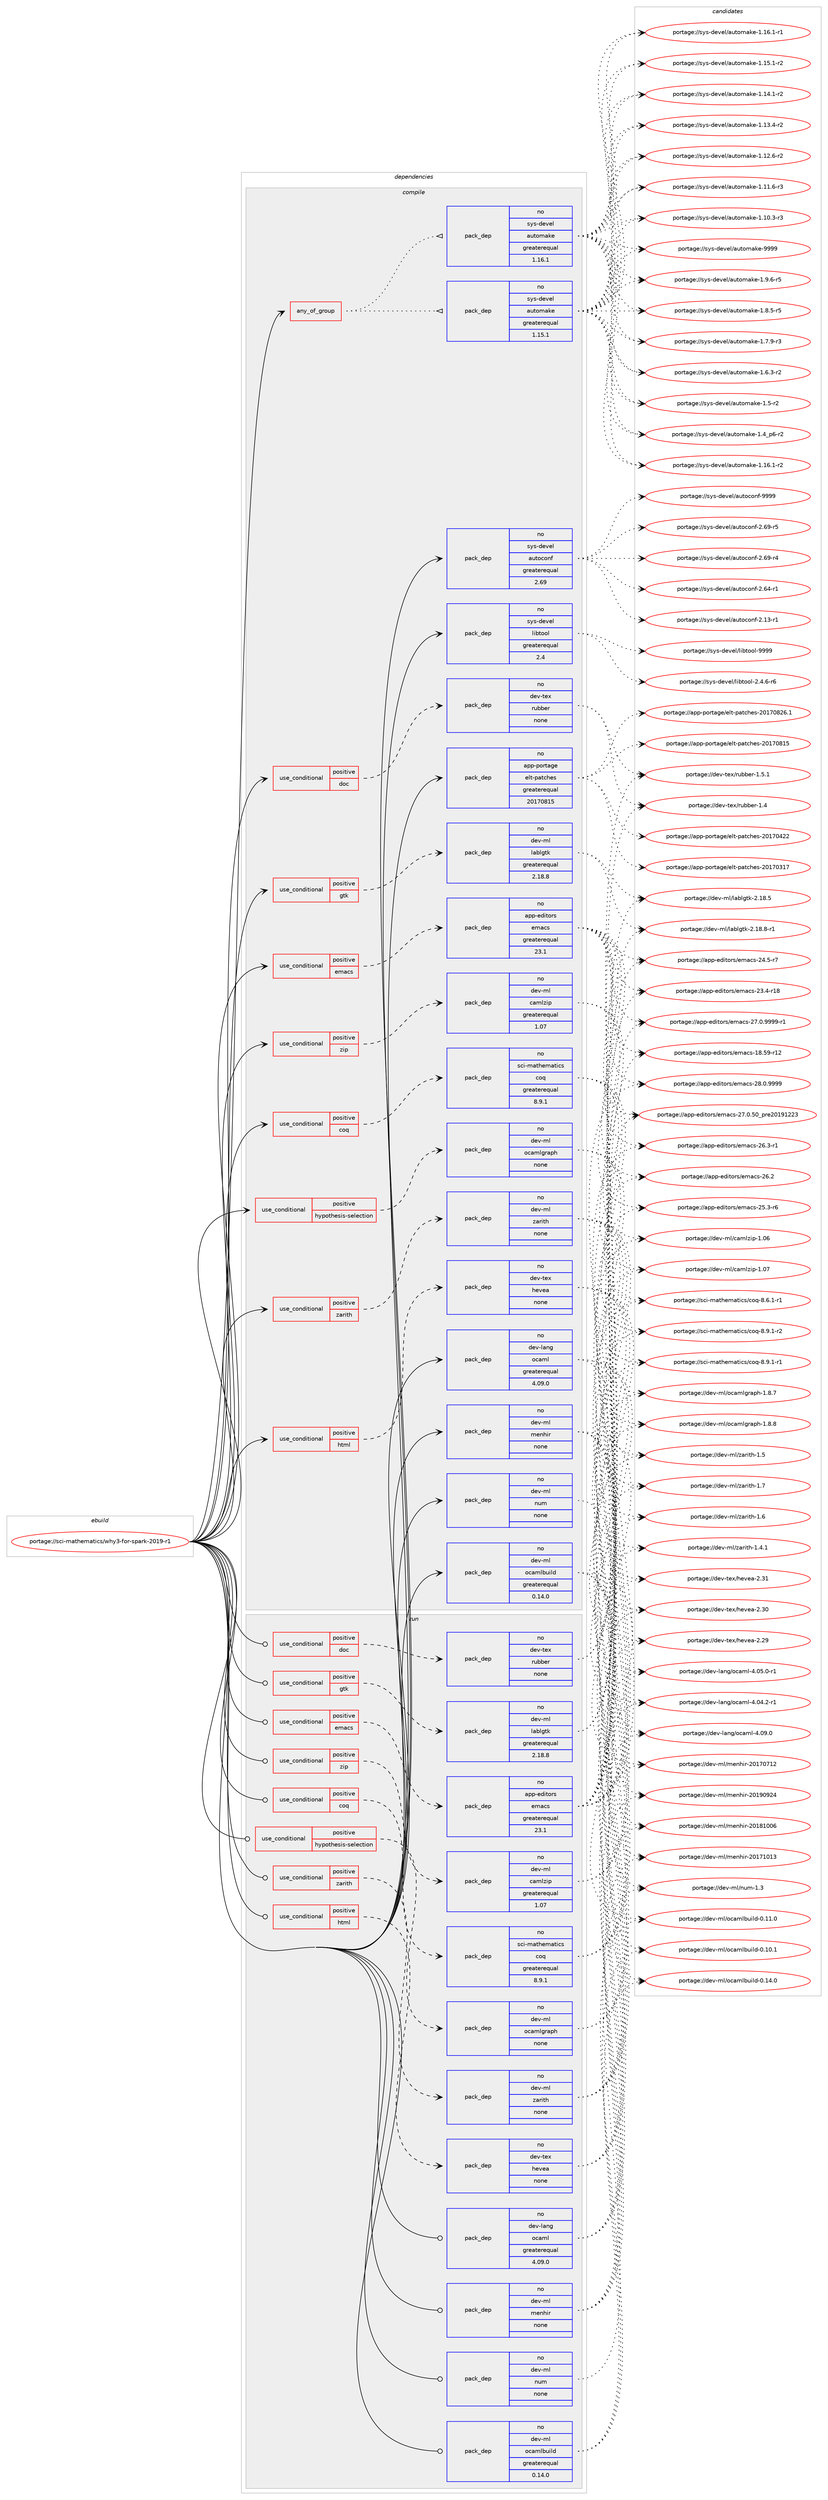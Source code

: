digraph prolog {

# *************
# Graph options
# *************

newrank=true;
concentrate=true;
compound=true;
graph [rankdir=LR,fontname=Helvetica,fontsize=10,ranksep=1.5];#, ranksep=2.5, nodesep=0.2];
edge  [arrowhead=vee];
node  [fontname=Helvetica,fontsize=10];

# **********
# The ebuild
# **********

subgraph cluster_leftcol {
color=gray;
rank=same;
label=<<i>ebuild</i>>;
id [label="portage://sci-mathematics/why3-for-spark-2019-r1", color=red, width=4, href="../sci-mathematics/why3-for-spark-2019-r1.svg"];
}

# ****************
# The dependencies
# ****************

subgraph cluster_midcol {
color=gray;
label=<<i>dependencies</i>>;
subgraph cluster_compile {
fillcolor="#eeeeee";
style=filled;
label=<<i>compile</i>>;
subgraph any1366 {
dependency86411 [label=<<TABLE BORDER="0" CELLBORDER="1" CELLSPACING="0" CELLPADDING="4"><TR><TD CELLPADDING="10">any_of_group</TD></TR></TABLE>>, shape=none, color=red];subgraph pack67990 {
dependency86412 [label=<<TABLE BORDER="0" CELLBORDER="1" CELLSPACING="0" CELLPADDING="4" WIDTH="220"><TR><TD ROWSPAN="6" CELLPADDING="30">pack_dep</TD></TR><TR><TD WIDTH="110">no</TD></TR><TR><TD>sys-devel</TD></TR><TR><TD>automake</TD></TR><TR><TD>greaterequal</TD></TR><TR><TD>1.16.1</TD></TR></TABLE>>, shape=none, color=blue];
}
dependency86411:e -> dependency86412:w [weight=20,style="dotted",arrowhead="oinv"];
subgraph pack67991 {
dependency86413 [label=<<TABLE BORDER="0" CELLBORDER="1" CELLSPACING="0" CELLPADDING="4" WIDTH="220"><TR><TD ROWSPAN="6" CELLPADDING="30">pack_dep</TD></TR><TR><TD WIDTH="110">no</TD></TR><TR><TD>sys-devel</TD></TR><TR><TD>automake</TD></TR><TR><TD>greaterequal</TD></TR><TR><TD>1.15.1</TD></TR></TABLE>>, shape=none, color=blue];
}
dependency86411:e -> dependency86413:w [weight=20,style="dotted",arrowhead="oinv"];
}
id:e -> dependency86411:w [weight=20,style="solid",arrowhead="vee"];
subgraph cond16968 {
dependency86414 [label=<<TABLE BORDER="0" CELLBORDER="1" CELLSPACING="0" CELLPADDING="4"><TR><TD ROWSPAN="3" CELLPADDING="10">use_conditional</TD></TR><TR><TD>positive</TD></TR><TR><TD>coq</TD></TR></TABLE>>, shape=none, color=red];
subgraph pack67992 {
dependency86415 [label=<<TABLE BORDER="0" CELLBORDER="1" CELLSPACING="0" CELLPADDING="4" WIDTH="220"><TR><TD ROWSPAN="6" CELLPADDING="30">pack_dep</TD></TR><TR><TD WIDTH="110">no</TD></TR><TR><TD>sci-mathematics</TD></TR><TR><TD>coq</TD></TR><TR><TD>greaterequal</TD></TR><TR><TD>8.9.1</TD></TR></TABLE>>, shape=none, color=blue];
}
dependency86414:e -> dependency86415:w [weight=20,style="dashed",arrowhead="vee"];
}
id:e -> dependency86414:w [weight=20,style="solid",arrowhead="vee"];
subgraph cond16969 {
dependency86416 [label=<<TABLE BORDER="0" CELLBORDER="1" CELLSPACING="0" CELLPADDING="4"><TR><TD ROWSPAN="3" CELLPADDING="10">use_conditional</TD></TR><TR><TD>positive</TD></TR><TR><TD>doc</TD></TR></TABLE>>, shape=none, color=red];
subgraph pack67993 {
dependency86417 [label=<<TABLE BORDER="0" CELLBORDER="1" CELLSPACING="0" CELLPADDING="4" WIDTH="220"><TR><TD ROWSPAN="6" CELLPADDING="30">pack_dep</TD></TR><TR><TD WIDTH="110">no</TD></TR><TR><TD>dev-tex</TD></TR><TR><TD>rubber</TD></TR><TR><TD>none</TD></TR><TR><TD></TD></TR></TABLE>>, shape=none, color=blue];
}
dependency86416:e -> dependency86417:w [weight=20,style="dashed",arrowhead="vee"];
}
id:e -> dependency86416:w [weight=20,style="solid",arrowhead="vee"];
subgraph cond16970 {
dependency86418 [label=<<TABLE BORDER="0" CELLBORDER="1" CELLSPACING="0" CELLPADDING="4"><TR><TD ROWSPAN="3" CELLPADDING="10">use_conditional</TD></TR><TR><TD>positive</TD></TR><TR><TD>emacs</TD></TR></TABLE>>, shape=none, color=red];
subgraph pack67994 {
dependency86419 [label=<<TABLE BORDER="0" CELLBORDER="1" CELLSPACING="0" CELLPADDING="4" WIDTH="220"><TR><TD ROWSPAN="6" CELLPADDING="30">pack_dep</TD></TR><TR><TD WIDTH="110">no</TD></TR><TR><TD>app-editors</TD></TR><TR><TD>emacs</TD></TR><TR><TD>greaterequal</TD></TR><TR><TD>23.1</TD></TR></TABLE>>, shape=none, color=blue];
}
dependency86418:e -> dependency86419:w [weight=20,style="dashed",arrowhead="vee"];
}
id:e -> dependency86418:w [weight=20,style="solid",arrowhead="vee"];
subgraph cond16971 {
dependency86420 [label=<<TABLE BORDER="0" CELLBORDER="1" CELLSPACING="0" CELLPADDING="4"><TR><TD ROWSPAN="3" CELLPADDING="10">use_conditional</TD></TR><TR><TD>positive</TD></TR><TR><TD>gtk</TD></TR></TABLE>>, shape=none, color=red];
subgraph pack67995 {
dependency86421 [label=<<TABLE BORDER="0" CELLBORDER="1" CELLSPACING="0" CELLPADDING="4" WIDTH="220"><TR><TD ROWSPAN="6" CELLPADDING="30">pack_dep</TD></TR><TR><TD WIDTH="110">no</TD></TR><TR><TD>dev-ml</TD></TR><TR><TD>lablgtk</TD></TR><TR><TD>greaterequal</TD></TR><TR><TD>2.18.8</TD></TR></TABLE>>, shape=none, color=blue];
}
dependency86420:e -> dependency86421:w [weight=20,style="dashed",arrowhead="vee"];
}
id:e -> dependency86420:w [weight=20,style="solid",arrowhead="vee"];
subgraph cond16972 {
dependency86422 [label=<<TABLE BORDER="0" CELLBORDER="1" CELLSPACING="0" CELLPADDING="4"><TR><TD ROWSPAN="3" CELLPADDING="10">use_conditional</TD></TR><TR><TD>positive</TD></TR><TR><TD>html</TD></TR></TABLE>>, shape=none, color=red];
subgraph pack67996 {
dependency86423 [label=<<TABLE BORDER="0" CELLBORDER="1" CELLSPACING="0" CELLPADDING="4" WIDTH="220"><TR><TD ROWSPAN="6" CELLPADDING="30">pack_dep</TD></TR><TR><TD WIDTH="110">no</TD></TR><TR><TD>dev-tex</TD></TR><TR><TD>hevea</TD></TR><TR><TD>none</TD></TR><TR><TD></TD></TR></TABLE>>, shape=none, color=blue];
}
dependency86422:e -> dependency86423:w [weight=20,style="dashed",arrowhead="vee"];
}
id:e -> dependency86422:w [weight=20,style="solid",arrowhead="vee"];
subgraph cond16973 {
dependency86424 [label=<<TABLE BORDER="0" CELLBORDER="1" CELLSPACING="0" CELLPADDING="4"><TR><TD ROWSPAN="3" CELLPADDING="10">use_conditional</TD></TR><TR><TD>positive</TD></TR><TR><TD>hypothesis-selection</TD></TR></TABLE>>, shape=none, color=red];
subgraph pack67997 {
dependency86425 [label=<<TABLE BORDER="0" CELLBORDER="1" CELLSPACING="0" CELLPADDING="4" WIDTH="220"><TR><TD ROWSPAN="6" CELLPADDING="30">pack_dep</TD></TR><TR><TD WIDTH="110">no</TD></TR><TR><TD>dev-ml</TD></TR><TR><TD>ocamlgraph</TD></TR><TR><TD>none</TD></TR><TR><TD></TD></TR></TABLE>>, shape=none, color=blue];
}
dependency86424:e -> dependency86425:w [weight=20,style="dashed",arrowhead="vee"];
}
id:e -> dependency86424:w [weight=20,style="solid",arrowhead="vee"];
subgraph cond16974 {
dependency86426 [label=<<TABLE BORDER="0" CELLBORDER="1" CELLSPACING="0" CELLPADDING="4"><TR><TD ROWSPAN="3" CELLPADDING="10">use_conditional</TD></TR><TR><TD>positive</TD></TR><TR><TD>zarith</TD></TR></TABLE>>, shape=none, color=red];
subgraph pack67998 {
dependency86427 [label=<<TABLE BORDER="0" CELLBORDER="1" CELLSPACING="0" CELLPADDING="4" WIDTH="220"><TR><TD ROWSPAN="6" CELLPADDING="30">pack_dep</TD></TR><TR><TD WIDTH="110">no</TD></TR><TR><TD>dev-ml</TD></TR><TR><TD>zarith</TD></TR><TR><TD>none</TD></TR><TR><TD></TD></TR></TABLE>>, shape=none, color=blue];
}
dependency86426:e -> dependency86427:w [weight=20,style="dashed",arrowhead="vee"];
}
id:e -> dependency86426:w [weight=20,style="solid",arrowhead="vee"];
subgraph cond16975 {
dependency86428 [label=<<TABLE BORDER="0" CELLBORDER="1" CELLSPACING="0" CELLPADDING="4"><TR><TD ROWSPAN="3" CELLPADDING="10">use_conditional</TD></TR><TR><TD>positive</TD></TR><TR><TD>zip</TD></TR></TABLE>>, shape=none, color=red];
subgraph pack67999 {
dependency86429 [label=<<TABLE BORDER="0" CELLBORDER="1" CELLSPACING="0" CELLPADDING="4" WIDTH="220"><TR><TD ROWSPAN="6" CELLPADDING="30">pack_dep</TD></TR><TR><TD WIDTH="110">no</TD></TR><TR><TD>dev-ml</TD></TR><TR><TD>camlzip</TD></TR><TR><TD>greaterequal</TD></TR><TR><TD>1.07</TD></TR></TABLE>>, shape=none, color=blue];
}
dependency86428:e -> dependency86429:w [weight=20,style="dashed",arrowhead="vee"];
}
id:e -> dependency86428:w [weight=20,style="solid",arrowhead="vee"];
subgraph pack68000 {
dependency86430 [label=<<TABLE BORDER="0" CELLBORDER="1" CELLSPACING="0" CELLPADDING="4" WIDTH="220"><TR><TD ROWSPAN="6" CELLPADDING="30">pack_dep</TD></TR><TR><TD WIDTH="110">no</TD></TR><TR><TD>app-portage</TD></TR><TR><TD>elt-patches</TD></TR><TR><TD>greaterequal</TD></TR><TR><TD>20170815</TD></TR></TABLE>>, shape=none, color=blue];
}
id:e -> dependency86430:w [weight=20,style="solid",arrowhead="vee"];
subgraph pack68001 {
dependency86431 [label=<<TABLE BORDER="0" CELLBORDER="1" CELLSPACING="0" CELLPADDING="4" WIDTH="220"><TR><TD ROWSPAN="6" CELLPADDING="30">pack_dep</TD></TR><TR><TD WIDTH="110">no</TD></TR><TR><TD>dev-lang</TD></TR><TR><TD>ocaml</TD></TR><TR><TD>greaterequal</TD></TR><TR><TD>4.09.0</TD></TR></TABLE>>, shape=none, color=blue];
}
id:e -> dependency86431:w [weight=20,style="solid",arrowhead="vee"];
subgraph pack68002 {
dependency86432 [label=<<TABLE BORDER="0" CELLBORDER="1" CELLSPACING="0" CELLPADDING="4" WIDTH="220"><TR><TD ROWSPAN="6" CELLPADDING="30">pack_dep</TD></TR><TR><TD WIDTH="110">no</TD></TR><TR><TD>dev-ml</TD></TR><TR><TD>menhir</TD></TR><TR><TD>none</TD></TR><TR><TD></TD></TR></TABLE>>, shape=none, color=blue];
}
id:e -> dependency86432:w [weight=20,style="solid",arrowhead="vee"];
subgraph pack68003 {
dependency86433 [label=<<TABLE BORDER="0" CELLBORDER="1" CELLSPACING="0" CELLPADDING="4" WIDTH="220"><TR><TD ROWSPAN="6" CELLPADDING="30">pack_dep</TD></TR><TR><TD WIDTH="110">no</TD></TR><TR><TD>dev-ml</TD></TR><TR><TD>num</TD></TR><TR><TD>none</TD></TR><TR><TD></TD></TR></TABLE>>, shape=none, color=blue];
}
id:e -> dependency86433:w [weight=20,style="solid",arrowhead="vee"];
subgraph pack68004 {
dependency86434 [label=<<TABLE BORDER="0" CELLBORDER="1" CELLSPACING="0" CELLPADDING="4" WIDTH="220"><TR><TD ROWSPAN="6" CELLPADDING="30">pack_dep</TD></TR><TR><TD WIDTH="110">no</TD></TR><TR><TD>dev-ml</TD></TR><TR><TD>ocamlbuild</TD></TR><TR><TD>greaterequal</TD></TR><TR><TD>0.14.0</TD></TR></TABLE>>, shape=none, color=blue];
}
id:e -> dependency86434:w [weight=20,style="solid",arrowhead="vee"];
subgraph pack68005 {
dependency86435 [label=<<TABLE BORDER="0" CELLBORDER="1" CELLSPACING="0" CELLPADDING="4" WIDTH="220"><TR><TD ROWSPAN="6" CELLPADDING="30">pack_dep</TD></TR><TR><TD WIDTH="110">no</TD></TR><TR><TD>sys-devel</TD></TR><TR><TD>autoconf</TD></TR><TR><TD>greaterequal</TD></TR><TR><TD>2.69</TD></TR></TABLE>>, shape=none, color=blue];
}
id:e -> dependency86435:w [weight=20,style="solid",arrowhead="vee"];
subgraph pack68006 {
dependency86436 [label=<<TABLE BORDER="0" CELLBORDER="1" CELLSPACING="0" CELLPADDING="4" WIDTH="220"><TR><TD ROWSPAN="6" CELLPADDING="30">pack_dep</TD></TR><TR><TD WIDTH="110">no</TD></TR><TR><TD>sys-devel</TD></TR><TR><TD>libtool</TD></TR><TR><TD>greaterequal</TD></TR><TR><TD>2.4</TD></TR></TABLE>>, shape=none, color=blue];
}
id:e -> dependency86436:w [weight=20,style="solid",arrowhead="vee"];
}
subgraph cluster_compileandrun {
fillcolor="#eeeeee";
style=filled;
label=<<i>compile and run</i>>;
}
subgraph cluster_run {
fillcolor="#eeeeee";
style=filled;
label=<<i>run</i>>;
subgraph cond16976 {
dependency86437 [label=<<TABLE BORDER="0" CELLBORDER="1" CELLSPACING="0" CELLPADDING="4"><TR><TD ROWSPAN="3" CELLPADDING="10">use_conditional</TD></TR><TR><TD>positive</TD></TR><TR><TD>coq</TD></TR></TABLE>>, shape=none, color=red];
subgraph pack68007 {
dependency86438 [label=<<TABLE BORDER="0" CELLBORDER="1" CELLSPACING="0" CELLPADDING="4" WIDTH="220"><TR><TD ROWSPAN="6" CELLPADDING="30">pack_dep</TD></TR><TR><TD WIDTH="110">no</TD></TR><TR><TD>sci-mathematics</TD></TR><TR><TD>coq</TD></TR><TR><TD>greaterequal</TD></TR><TR><TD>8.9.1</TD></TR></TABLE>>, shape=none, color=blue];
}
dependency86437:e -> dependency86438:w [weight=20,style="dashed",arrowhead="vee"];
}
id:e -> dependency86437:w [weight=20,style="solid",arrowhead="odot"];
subgraph cond16977 {
dependency86439 [label=<<TABLE BORDER="0" CELLBORDER="1" CELLSPACING="0" CELLPADDING="4"><TR><TD ROWSPAN="3" CELLPADDING="10">use_conditional</TD></TR><TR><TD>positive</TD></TR><TR><TD>doc</TD></TR></TABLE>>, shape=none, color=red];
subgraph pack68008 {
dependency86440 [label=<<TABLE BORDER="0" CELLBORDER="1" CELLSPACING="0" CELLPADDING="4" WIDTH="220"><TR><TD ROWSPAN="6" CELLPADDING="30">pack_dep</TD></TR><TR><TD WIDTH="110">no</TD></TR><TR><TD>dev-tex</TD></TR><TR><TD>rubber</TD></TR><TR><TD>none</TD></TR><TR><TD></TD></TR></TABLE>>, shape=none, color=blue];
}
dependency86439:e -> dependency86440:w [weight=20,style="dashed",arrowhead="vee"];
}
id:e -> dependency86439:w [weight=20,style="solid",arrowhead="odot"];
subgraph cond16978 {
dependency86441 [label=<<TABLE BORDER="0" CELLBORDER="1" CELLSPACING="0" CELLPADDING="4"><TR><TD ROWSPAN="3" CELLPADDING="10">use_conditional</TD></TR><TR><TD>positive</TD></TR><TR><TD>emacs</TD></TR></TABLE>>, shape=none, color=red];
subgraph pack68009 {
dependency86442 [label=<<TABLE BORDER="0" CELLBORDER="1" CELLSPACING="0" CELLPADDING="4" WIDTH="220"><TR><TD ROWSPAN="6" CELLPADDING="30">pack_dep</TD></TR><TR><TD WIDTH="110">no</TD></TR><TR><TD>app-editors</TD></TR><TR><TD>emacs</TD></TR><TR><TD>greaterequal</TD></TR><TR><TD>23.1</TD></TR></TABLE>>, shape=none, color=blue];
}
dependency86441:e -> dependency86442:w [weight=20,style="dashed",arrowhead="vee"];
}
id:e -> dependency86441:w [weight=20,style="solid",arrowhead="odot"];
subgraph cond16979 {
dependency86443 [label=<<TABLE BORDER="0" CELLBORDER="1" CELLSPACING="0" CELLPADDING="4"><TR><TD ROWSPAN="3" CELLPADDING="10">use_conditional</TD></TR><TR><TD>positive</TD></TR><TR><TD>gtk</TD></TR></TABLE>>, shape=none, color=red];
subgraph pack68010 {
dependency86444 [label=<<TABLE BORDER="0" CELLBORDER="1" CELLSPACING="0" CELLPADDING="4" WIDTH="220"><TR><TD ROWSPAN="6" CELLPADDING="30">pack_dep</TD></TR><TR><TD WIDTH="110">no</TD></TR><TR><TD>dev-ml</TD></TR><TR><TD>lablgtk</TD></TR><TR><TD>greaterequal</TD></TR><TR><TD>2.18.8</TD></TR></TABLE>>, shape=none, color=blue];
}
dependency86443:e -> dependency86444:w [weight=20,style="dashed",arrowhead="vee"];
}
id:e -> dependency86443:w [weight=20,style="solid",arrowhead="odot"];
subgraph cond16980 {
dependency86445 [label=<<TABLE BORDER="0" CELLBORDER="1" CELLSPACING="0" CELLPADDING="4"><TR><TD ROWSPAN="3" CELLPADDING="10">use_conditional</TD></TR><TR><TD>positive</TD></TR><TR><TD>html</TD></TR></TABLE>>, shape=none, color=red];
subgraph pack68011 {
dependency86446 [label=<<TABLE BORDER="0" CELLBORDER="1" CELLSPACING="0" CELLPADDING="4" WIDTH="220"><TR><TD ROWSPAN="6" CELLPADDING="30">pack_dep</TD></TR><TR><TD WIDTH="110">no</TD></TR><TR><TD>dev-tex</TD></TR><TR><TD>hevea</TD></TR><TR><TD>none</TD></TR><TR><TD></TD></TR></TABLE>>, shape=none, color=blue];
}
dependency86445:e -> dependency86446:w [weight=20,style="dashed",arrowhead="vee"];
}
id:e -> dependency86445:w [weight=20,style="solid",arrowhead="odot"];
subgraph cond16981 {
dependency86447 [label=<<TABLE BORDER="0" CELLBORDER="1" CELLSPACING="0" CELLPADDING="4"><TR><TD ROWSPAN="3" CELLPADDING="10">use_conditional</TD></TR><TR><TD>positive</TD></TR><TR><TD>hypothesis-selection</TD></TR></TABLE>>, shape=none, color=red];
subgraph pack68012 {
dependency86448 [label=<<TABLE BORDER="0" CELLBORDER="1" CELLSPACING="0" CELLPADDING="4" WIDTH="220"><TR><TD ROWSPAN="6" CELLPADDING="30">pack_dep</TD></TR><TR><TD WIDTH="110">no</TD></TR><TR><TD>dev-ml</TD></TR><TR><TD>ocamlgraph</TD></TR><TR><TD>none</TD></TR><TR><TD></TD></TR></TABLE>>, shape=none, color=blue];
}
dependency86447:e -> dependency86448:w [weight=20,style="dashed",arrowhead="vee"];
}
id:e -> dependency86447:w [weight=20,style="solid",arrowhead="odot"];
subgraph cond16982 {
dependency86449 [label=<<TABLE BORDER="0" CELLBORDER="1" CELLSPACING="0" CELLPADDING="4"><TR><TD ROWSPAN="3" CELLPADDING="10">use_conditional</TD></TR><TR><TD>positive</TD></TR><TR><TD>zarith</TD></TR></TABLE>>, shape=none, color=red];
subgraph pack68013 {
dependency86450 [label=<<TABLE BORDER="0" CELLBORDER="1" CELLSPACING="0" CELLPADDING="4" WIDTH="220"><TR><TD ROWSPAN="6" CELLPADDING="30">pack_dep</TD></TR><TR><TD WIDTH="110">no</TD></TR><TR><TD>dev-ml</TD></TR><TR><TD>zarith</TD></TR><TR><TD>none</TD></TR><TR><TD></TD></TR></TABLE>>, shape=none, color=blue];
}
dependency86449:e -> dependency86450:w [weight=20,style="dashed",arrowhead="vee"];
}
id:e -> dependency86449:w [weight=20,style="solid",arrowhead="odot"];
subgraph cond16983 {
dependency86451 [label=<<TABLE BORDER="0" CELLBORDER="1" CELLSPACING="0" CELLPADDING="4"><TR><TD ROWSPAN="3" CELLPADDING="10">use_conditional</TD></TR><TR><TD>positive</TD></TR><TR><TD>zip</TD></TR></TABLE>>, shape=none, color=red];
subgraph pack68014 {
dependency86452 [label=<<TABLE BORDER="0" CELLBORDER="1" CELLSPACING="0" CELLPADDING="4" WIDTH="220"><TR><TD ROWSPAN="6" CELLPADDING="30">pack_dep</TD></TR><TR><TD WIDTH="110">no</TD></TR><TR><TD>dev-ml</TD></TR><TR><TD>camlzip</TD></TR><TR><TD>greaterequal</TD></TR><TR><TD>1.07</TD></TR></TABLE>>, shape=none, color=blue];
}
dependency86451:e -> dependency86452:w [weight=20,style="dashed",arrowhead="vee"];
}
id:e -> dependency86451:w [weight=20,style="solid",arrowhead="odot"];
subgraph pack68015 {
dependency86453 [label=<<TABLE BORDER="0" CELLBORDER="1" CELLSPACING="0" CELLPADDING="4" WIDTH="220"><TR><TD ROWSPAN="6" CELLPADDING="30">pack_dep</TD></TR><TR><TD WIDTH="110">no</TD></TR><TR><TD>dev-lang</TD></TR><TR><TD>ocaml</TD></TR><TR><TD>greaterequal</TD></TR><TR><TD>4.09.0</TD></TR></TABLE>>, shape=none, color=blue];
}
id:e -> dependency86453:w [weight=20,style="solid",arrowhead="odot"];
subgraph pack68016 {
dependency86454 [label=<<TABLE BORDER="0" CELLBORDER="1" CELLSPACING="0" CELLPADDING="4" WIDTH="220"><TR><TD ROWSPAN="6" CELLPADDING="30">pack_dep</TD></TR><TR><TD WIDTH="110">no</TD></TR><TR><TD>dev-ml</TD></TR><TR><TD>menhir</TD></TR><TR><TD>none</TD></TR><TR><TD></TD></TR></TABLE>>, shape=none, color=blue];
}
id:e -> dependency86454:w [weight=20,style="solid",arrowhead="odot"];
subgraph pack68017 {
dependency86455 [label=<<TABLE BORDER="0" CELLBORDER="1" CELLSPACING="0" CELLPADDING="4" WIDTH="220"><TR><TD ROWSPAN="6" CELLPADDING="30">pack_dep</TD></TR><TR><TD WIDTH="110">no</TD></TR><TR><TD>dev-ml</TD></TR><TR><TD>num</TD></TR><TR><TD>none</TD></TR><TR><TD></TD></TR></TABLE>>, shape=none, color=blue];
}
id:e -> dependency86455:w [weight=20,style="solid",arrowhead="odot"];
subgraph pack68018 {
dependency86456 [label=<<TABLE BORDER="0" CELLBORDER="1" CELLSPACING="0" CELLPADDING="4" WIDTH="220"><TR><TD ROWSPAN="6" CELLPADDING="30">pack_dep</TD></TR><TR><TD WIDTH="110">no</TD></TR><TR><TD>dev-ml</TD></TR><TR><TD>ocamlbuild</TD></TR><TR><TD>greaterequal</TD></TR><TR><TD>0.14.0</TD></TR></TABLE>>, shape=none, color=blue];
}
id:e -> dependency86456:w [weight=20,style="solid",arrowhead="odot"];
}
}

# **************
# The candidates
# **************

subgraph cluster_choices {
rank=same;
color=gray;
label=<<i>candidates</i>>;

subgraph choice67990 {
color=black;
nodesep=1;
choice115121115451001011181011084797117116111109971071014557575757 [label="portage://sys-devel/automake-9999", color=red, width=4,href="../sys-devel/automake-9999.svg"];
choice115121115451001011181011084797117116111109971071014549465746544511453 [label="portage://sys-devel/automake-1.9.6-r5", color=red, width=4,href="../sys-devel/automake-1.9.6-r5.svg"];
choice115121115451001011181011084797117116111109971071014549465646534511453 [label="portage://sys-devel/automake-1.8.5-r5", color=red, width=4,href="../sys-devel/automake-1.8.5-r5.svg"];
choice115121115451001011181011084797117116111109971071014549465546574511451 [label="portage://sys-devel/automake-1.7.9-r3", color=red, width=4,href="../sys-devel/automake-1.7.9-r3.svg"];
choice115121115451001011181011084797117116111109971071014549465446514511450 [label="portage://sys-devel/automake-1.6.3-r2", color=red, width=4,href="../sys-devel/automake-1.6.3-r2.svg"];
choice11512111545100101118101108479711711611110997107101454946534511450 [label="portage://sys-devel/automake-1.5-r2", color=red, width=4,href="../sys-devel/automake-1.5-r2.svg"];
choice115121115451001011181011084797117116111109971071014549465295112544511450 [label="portage://sys-devel/automake-1.4_p6-r2", color=red, width=4,href="../sys-devel/automake-1.4_p6-r2.svg"];
choice11512111545100101118101108479711711611110997107101454946495446494511450 [label="portage://sys-devel/automake-1.16.1-r2", color=red, width=4,href="../sys-devel/automake-1.16.1-r2.svg"];
choice11512111545100101118101108479711711611110997107101454946495446494511449 [label="portage://sys-devel/automake-1.16.1-r1", color=red, width=4,href="../sys-devel/automake-1.16.1-r1.svg"];
choice11512111545100101118101108479711711611110997107101454946495346494511450 [label="portage://sys-devel/automake-1.15.1-r2", color=red, width=4,href="../sys-devel/automake-1.15.1-r2.svg"];
choice11512111545100101118101108479711711611110997107101454946495246494511450 [label="portage://sys-devel/automake-1.14.1-r2", color=red, width=4,href="../sys-devel/automake-1.14.1-r2.svg"];
choice11512111545100101118101108479711711611110997107101454946495146524511450 [label="portage://sys-devel/automake-1.13.4-r2", color=red, width=4,href="../sys-devel/automake-1.13.4-r2.svg"];
choice11512111545100101118101108479711711611110997107101454946495046544511450 [label="portage://sys-devel/automake-1.12.6-r2", color=red, width=4,href="../sys-devel/automake-1.12.6-r2.svg"];
choice11512111545100101118101108479711711611110997107101454946494946544511451 [label="portage://sys-devel/automake-1.11.6-r3", color=red, width=4,href="../sys-devel/automake-1.11.6-r3.svg"];
choice11512111545100101118101108479711711611110997107101454946494846514511451 [label="portage://sys-devel/automake-1.10.3-r3", color=red, width=4,href="../sys-devel/automake-1.10.3-r3.svg"];
dependency86412:e -> choice115121115451001011181011084797117116111109971071014557575757:w [style=dotted,weight="100"];
dependency86412:e -> choice115121115451001011181011084797117116111109971071014549465746544511453:w [style=dotted,weight="100"];
dependency86412:e -> choice115121115451001011181011084797117116111109971071014549465646534511453:w [style=dotted,weight="100"];
dependency86412:e -> choice115121115451001011181011084797117116111109971071014549465546574511451:w [style=dotted,weight="100"];
dependency86412:e -> choice115121115451001011181011084797117116111109971071014549465446514511450:w [style=dotted,weight="100"];
dependency86412:e -> choice11512111545100101118101108479711711611110997107101454946534511450:w [style=dotted,weight="100"];
dependency86412:e -> choice115121115451001011181011084797117116111109971071014549465295112544511450:w [style=dotted,weight="100"];
dependency86412:e -> choice11512111545100101118101108479711711611110997107101454946495446494511450:w [style=dotted,weight="100"];
dependency86412:e -> choice11512111545100101118101108479711711611110997107101454946495446494511449:w [style=dotted,weight="100"];
dependency86412:e -> choice11512111545100101118101108479711711611110997107101454946495346494511450:w [style=dotted,weight="100"];
dependency86412:e -> choice11512111545100101118101108479711711611110997107101454946495246494511450:w [style=dotted,weight="100"];
dependency86412:e -> choice11512111545100101118101108479711711611110997107101454946495146524511450:w [style=dotted,weight="100"];
dependency86412:e -> choice11512111545100101118101108479711711611110997107101454946495046544511450:w [style=dotted,weight="100"];
dependency86412:e -> choice11512111545100101118101108479711711611110997107101454946494946544511451:w [style=dotted,weight="100"];
dependency86412:e -> choice11512111545100101118101108479711711611110997107101454946494846514511451:w [style=dotted,weight="100"];
}
subgraph choice67991 {
color=black;
nodesep=1;
choice115121115451001011181011084797117116111109971071014557575757 [label="portage://sys-devel/automake-9999", color=red, width=4,href="../sys-devel/automake-9999.svg"];
choice115121115451001011181011084797117116111109971071014549465746544511453 [label="portage://sys-devel/automake-1.9.6-r5", color=red, width=4,href="../sys-devel/automake-1.9.6-r5.svg"];
choice115121115451001011181011084797117116111109971071014549465646534511453 [label="portage://sys-devel/automake-1.8.5-r5", color=red, width=4,href="../sys-devel/automake-1.8.5-r5.svg"];
choice115121115451001011181011084797117116111109971071014549465546574511451 [label="portage://sys-devel/automake-1.7.9-r3", color=red, width=4,href="../sys-devel/automake-1.7.9-r3.svg"];
choice115121115451001011181011084797117116111109971071014549465446514511450 [label="portage://sys-devel/automake-1.6.3-r2", color=red, width=4,href="../sys-devel/automake-1.6.3-r2.svg"];
choice11512111545100101118101108479711711611110997107101454946534511450 [label="portage://sys-devel/automake-1.5-r2", color=red, width=4,href="../sys-devel/automake-1.5-r2.svg"];
choice115121115451001011181011084797117116111109971071014549465295112544511450 [label="portage://sys-devel/automake-1.4_p6-r2", color=red, width=4,href="../sys-devel/automake-1.4_p6-r2.svg"];
choice11512111545100101118101108479711711611110997107101454946495446494511450 [label="portage://sys-devel/automake-1.16.1-r2", color=red, width=4,href="../sys-devel/automake-1.16.1-r2.svg"];
choice11512111545100101118101108479711711611110997107101454946495446494511449 [label="portage://sys-devel/automake-1.16.1-r1", color=red, width=4,href="../sys-devel/automake-1.16.1-r1.svg"];
choice11512111545100101118101108479711711611110997107101454946495346494511450 [label="portage://sys-devel/automake-1.15.1-r2", color=red, width=4,href="../sys-devel/automake-1.15.1-r2.svg"];
choice11512111545100101118101108479711711611110997107101454946495246494511450 [label="portage://sys-devel/automake-1.14.1-r2", color=red, width=4,href="../sys-devel/automake-1.14.1-r2.svg"];
choice11512111545100101118101108479711711611110997107101454946495146524511450 [label="portage://sys-devel/automake-1.13.4-r2", color=red, width=4,href="../sys-devel/automake-1.13.4-r2.svg"];
choice11512111545100101118101108479711711611110997107101454946495046544511450 [label="portage://sys-devel/automake-1.12.6-r2", color=red, width=4,href="../sys-devel/automake-1.12.6-r2.svg"];
choice11512111545100101118101108479711711611110997107101454946494946544511451 [label="portage://sys-devel/automake-1.11.6-r3", color=red, width=4,href="../sys-devel/automake-1.11.6-r3.svg"];
choice11512111545100101118101108479711711611110997107101454946494846514511451 [label="portage://sys-devel/automake-1.10.3-r3", color=red, width=4,href="../sys-devel/automake-1.10.3-r3.svg"];
dependency86413:e -> choice115121115451001011181011084797117116111109971071014557575757:w [style=dotted,weight="100"];
dependency86413:e -> choice115121115451001011181011084797117116111109971071014549465746544511453:w [style=dotted,weight="100"];
dependency86413:e -> choice115121115451001011181011084797117116111109971071014549465646534511453:w [style=dotted,weight="100"];
dependency86413:e -> choice115121115451001011181011084797117116111109971071014549465546574511451:w [style=dotted,weight="100"];
dependency86413:e -> choice115121115451001011181011084797117116111109971071014549465446514511450:w [style=dotted,weight="100"];
dependency86413:e -> choice11512111545100101118101108479711711611110997107101454946534511450:w [style=dotted,weight="100"];
dependency86413:e -> choice115121115451001011181011084797117116111109971071014549465295112544511450:w [style=dotted,weight="100"];
dependency86413:e -> choice11512111545100101118101108479711711611110997107101454946495446494511450:w [style=dotted,weight="100"];
dependency86413:e -> choice11512111545100101118101108479711711611110997107101454946495446494511449:w [style=dotted,weight="100"];
dependency86413:e -> choice11512111545100101118101108479711711611110997107101454946495346494511450:w [style=dotted,weight="100"];
dependency86413:e -> choice11512111545100101118101108479711711611110997107101454946495246494511450:w [style=dotted,weight="100"];
dependency86413:e -> choice11512111545100101118101108479711711611110997107101454946495146524511450:w [style=dotted,weight="100"];
dependency86413:e -> choice11512111545100101118101108479711711611110997107101454946495046544511450:w [style=dotted,weight="100"];
dependency86413:e -> choice11512111545100101118101108479711711611110997107101454946494946544511451:w [style=dotted,weight="100"];
dependency86413:e -> choice11512111545100101118101108479711711611110997107101454946494846514511451:w [style=dotted,weight="100"];
}
subgraph choice67992 {
color=black;
nodesep=1;
choice115991054510997116104101109971161059911547991111134556465746494511450 [label="portage://sci-mathematics/coq-8.9.1-r2", color=red, width=4,href="../sci-mathematics/coq-8.9.1-r2.svg"];
choice115991054510997116104101109971161059911547991111134556465746494511449 [label="portage://sci-mathematics/coq-8.9.1-r1", color=red, width=4,href="../sci-mathematics/coq-8.9.1-r1.svg"];
choice115991054510997116104101109971161059911547991111134556465446494511449 [label="portage://sci-mathematics/coq-8.6.1-r1", color=red, width=4,href="../sci-mathematics/coq-8.6.1-r1.svg"];
dependency86415:e -> choice115991054510997116104101109971161059911547991111134556465746494511450:w [style=dotted,weight="100"];
dependency86415:e -> choice115991054510997116104101109971161059911547991111134556465746494511449:w [style=dotted,weight="100"];
dependency86415:e -> choice115991054510997116104101109971161059911547991111134556465446494511449:w [style=dotted,weight="100"];
}
subgraph choice67993 {
color=black;
nodesep=1;
choice10010111845116101120471141179898101114454946534649 [label="portage://dev-tex/rubber-1.5.1", color=red, width=4,href="../dev-tex/rubber-1.5.1.svg"];
choice1001011184511610112047114117989810111445494652 [label="portage://dev-tex/rubber-1.4", color=red, width=4,href="../dev-tex/rubber-1.4.svg"];
dependency86417:e -> choice10010111845116101120471141179898101114454946534649:w [style=dotted,weight="100"];
dependency86417:e -> choice1001011184511610112047114117989810111445494652:w [style=dotted,weight="100"];
}
subgraph choice67994 {
color=black;
nodesep=1;
choice971121124510110010511611111411547101109979911545505646484657575757 [label="portage://app-editors/emacs-28.0.9999", color=red, width=4,href="../app-editors/emacs-28.0.9999.svg"];
choice9711211245101100105116111114115471011099799115455055464846575757574511449 [label="portage://app-editors/emacs-27.0.9999-r1", color=red, width=4,href="../app-editors/emacs-27.0.9999-r1.svg"];
choice97112112451011001051161111141154710110997991154550554648465348951121141015048495749505051 [label="portage://app-editors/emacs-27.0.50_pre20191223", color=red, width=4,href="../app-editors/emacs-27.0.50_pre20191223.svg"];
choice971121124510110010511611111411547101109979911545505446514511449 [label="portage://app-editors/emacs-26.3-r1", color=red, width=4,href="../app-editors/emacs-26.3-r1.svg"];
choice97112112451011001051161111141154710110997991154550544650 [label="portage://app-editors/emacs-26.2", color=red, width=4,href="../app-editors/emacs-26.2.svg"];
choice971121124510110010511611111411547101109979911545505346514511454 [label="portage://app-editors/emacs-25.3-r6", color=red, width=4,href="../app-editors/emacs-25.3-r6.svg"];
choice971121124510110010511611111411547101109979911545505246534511455 [label="portage://app-editors/emacs-24.5-r7", color=red, width=4,href="../app-editors/emacs-24.5-r7.svg"];
choice97112112451011001051161111141154710110997991154550514652451144956 [label="portage://app-editors/emacs-23.4-r18", color=red, width=4,href="../app-editors/emacs-23.4-r18.svg"];
choice9711211245101100105116111114115471011099799115454956465357451144950 [label="portage://app-editors/emacs-18.59-r12", color=red, width=4,href="../app-editors/emacs-18.59-r12.svg"];
dependency86419:e -> choice971121124510110010511611111411547101109979911545505646484657575757:w [style=dotted,weight="100"];
dependency86419:e -> choice9711211245101100105116111114115471011099799115455055464846575757574511449:w [style=dotted,weight="100"];
dependency86419:e -> choice97112112451011001051161111141154710110997991154550554648465348951121141015048495749505051:w [style=dotted,weight="100"];
dependency86419:e -> choice971121124510110010511611111411547101109979911545505446514511449:w [style=dotted,weight="100"];
dependency86419:e -> choice97112112451011001051161111141154710110997991154550544650:w [style=dotted,weight="100"];
dependency86419:e -> choice971121124510110010511611111411547101109979911545505346514511454:w [style=dotted,weight="100"];
dependency86419:e -> choice971121124510110010511611111411547101109979911545505246534511455:w [style=dotted,weight="100"];
dependency86419:e -> choice97112112451011001051161111141154710110997991154550514652451144956:w [style=dotted,weight="100"];
dependency86419:e -> choice9711211245101100105116111114115471011099799115454956465357451144950:w [style=dotted,weight="100"];
}
subgraph choice67995 {
color=black;
nodesep=1;
choice10010111845109108471089798108103116107455046495646564511449 [label="portage://dev-ml/lablgtk-2.18.8-r1", color=red, width=4,href="../dev-ml/lablgtk-2.18.8-r1.svg"];
choice1001011184510910847108979810810311610745504649564653 [label="portage://dev-ml/lablgtk-2.18.5", color=red, width=4,href="../dev-ml/lablgtk-2.18.5.svg"];
dependency86421:e -> choice10010111845109108471089798108103116107455046495646564511449:w [style=dotted,weight="100"];
dependency86421:e -> choice1001011184510910847108979810810311610745504649564653:w [style=dotted,weight="100"];
}
subgraph choice67996 {
color=black;
nodesep=1;
choice1001011184511610112047104101118101974550465149 [label="portage://dev-tex/hevea-2.31", color=red, width=4,href="../dev-tex/hevea-2.31.svg"];
choice1001011184511610112047104101118101974550465148 [label="portage://dev-tex/hevea-2.30", color=red, width=4,href="../dev-tex/hevea-2.30.svg"];
choice1001011184511610112047104101118101974550465057 [label="portage://dev-tex/hevea-2.29", color=red, width=4,href="../dev-tex/hevea-2.29.svg"];
dependency86423:e -> choice1001011184511610112047104101118101974550465149:w [style=dotted,weight="100"];
dependency86423:e -> choice1001011184511610112047104101118101974550465148:w [style=dotted,weight="100"];
dependency86423:e -> choice1001011184511610112047104101118101974550465057:w [style=dotted,weight="100"];
}
subgraph choice67997 {
color=black;
nodesep=1;
choice1001011184510910847111999710910810311497112104454946564656 [label="portage://dev-ml/ocamlgraph-1.8.8", color=red, width=4,href="../dev-ml/ocamlgraph-1.8.8.svg"];
choice1001011184510910847111999710910810311497112104454946564655 [label="portage://dev-ml/ocamlgraph-1.8.7", color=red, width=4,href="../dev-ml/ocamlgraph-1.8.7.svg"];
dependency86425:e -> choice1001011184510910847111999710910810311497112104454946564656:w [style=dotted,weight="100"];
dependency86425:e -> choice1001011184510910847111999710910810311497112104454946564655:w [style=dotted,weight="100"];
}
subgraph choice67998 {
color=black;
nodesep=1;
choice10010111845109108471229711410511610445494655 [label="portage://dev-ml/zarith-1.7", color=red, width=4,href="../dev-ml/zarith-1.7.svg"];
choice10010111845109108471229711410511610445494654 [label="portage://dev-ml/zarith-1.6", color=red, width=4,href="../dev-ml/zarith-1.6.svg"];
choice10010111845109108471229711410511610445494653 [label="portage://dev-ml/zarith-1.5", color=red, width=4,href="../dev-ml/zarith-1.5.svg"];
choice100101118451091084712297114105116104454946524649 [label="portage://dev-ml/zarith-1.4.1", color=red, width=4,href="../dev-ml/zarith-1.4.1.svg"];
dependency86427:e -> choice10010111845109108471229711410511610445494655:w [style=dotted,weight="100"];
dependency86427:e -> choice10010111845109108471229711410511610445494654:w [style=dotted,weight="100"];
dependency86427:e -> choice10010111845109108471229711410511610445494653:w [style=dotted,weight="100"];
dependency86427:e -> choice100101118451091084712297114105116104454946524649:w [style=dotted,weight="100"];
}
subgraph choice67999 {
color=black;
nodesep=1;
choice100101118451091084799971091081221051124549464855 [label="portage://dev-ml/camlzip-1.07", color=red, width=4,href="../dev-ml/camlzip-1.07.svg"];
choice100101118451091084799971091081221051124549464854 [label="portage://dev-ml/camlzip-1.06", color=red, width=4,href="../dev-ml/camlzip-1.06.svg"];
dependency86429:e -> choice100101118451091084799971091081221051124549464855:w [style=dotted,weight="100"];
dependency86429:e -> choice100101118451091084799971091081221051124549464854:w [style=dotted,weight="100"];
}
subgraph choice68000 {
color=black;
nodesep=1;
choice971121124511211111411697103101471011081164511297116991041011154550484955485650544649 [label="portage://app-portage/elt-patches-20170826.1", color=red, width=4,href="../app-portage/elt-patches-20170826.1.svg"];
choice97112112451121111141169710310147101108116451129711699104101115455048495548564953 [label="portage://app-portage/elt-patches-20170815", color=red, width=4,href="../app-portage/elt-patches-20170815.svg"];
choice97112112451121111141169710310147101108116451129711699104101115455048495548525050 [label="portage://app-portage/elt-patches-20170422", color=red, width=4,href="../app-portage/elt-patches-20170422.svg"];
choice97112112451121111141169710310147101108116451129711699104101115455048495548514955 [label="portage://app-portage/elt-patches-20170317", color=red, width=4,href="../app-portage/elt-patches-20170317.svg"];
dependency86430:e -> choice971121124511211111411697103101471011081164511297116991041011154550484955485650544649:w [style=dotted,weight="100"];
dependency86430:e -> choice97112112451121111141169710310147101108116451129711699104101115455048495548564953:w [style=dotted,weight="100"];
dependency86430:e -> choice97112112451121111141169710310147101108116451129711699104101115455048495548525050:w [style=dotted,weight="100"];
dependency86430:e -> choice97112112451121111141169710310147101108116451129711699104101115455048495548514955:w [style=dotted,weight="100"];
}
subgraph choice68001 {
color=black;
nodesep=1;
choice100101118451089711010347111999710910845524648574648 [label="portage://dev-lang/ocaml-4.09.0", color=red, width=4,href="../dev-lang/ocaml-4.09.0.svg"];
choice1001011184510897110103471119997109108455246485346484511449 [label="portage://dev-lang/ocaml-4.05.0-r1", color=red, width=4,href="../dev-lang/ocaml-4.05.0-r1.svg"];
choice1001011184510897110103471119997109108455246485246504511449 [label="portage://dev-lang/ocaml-4.04.2-r1", color=red, width=4,href="../dev-lang/ocaml-4.04.2-r1.svg"];
dependency86431:e -> choice100101118451089711010347111999710910845524648574648:w [style=dotted,weight="100"];
dependency86431:e -> choice1001011184510897110103471119997109108455246485346484511449:w [style=dotted,weight="100"];
dependency86431:e -> choice1001011184510897110103471119997109108455246485246504511449:w [style=dotted,weight="100"];
}
subgraph choice68002 {
color=black;
nodesep=1;
choice1001011184510910847109101110104105114455048495748575052 [label="portage://dev-ml/menhir-20190924", color=red, width=4,href="../dev-ml/menhir-20190924.svg"];
choice1001011184510910847109101110104105114455048495649484854 [label="portage://dev-ml/menhir-20181006", color=red, width=4,href="../dev-ml/menhir-20181006.svg"];
choice1001011184510910847109101110104105114455048495549484951 [label="portage://dev-ml/menhir-20171013", color=red, width=4,href="../dev-ml/menhir-20171013.svg"];
choice1001011184510910847109101110104105114455048495548554950 [label="portage://dev-ml/menhir-20170712", color=red, width=4,href="../dev-ml/menhir-20170712.svg"];
dependency86432:e -> choice1001011184510910847109101110104105114455048495748575052:w [style=dotted,weight="100"];
dependency86432:e -> choice1001011184510910847109101110104105114455048495649484854:w [style=dotted,weight="100"];
dependency86432:e -> choice1001011184510910847109101110104105114455048495549484951:w [style=dotted,weight="100"];
dependency86432:e -> choice1001011184510910847109101110104105114455048495548554950:w [style=dotted,weight="100"];
}
subgraph choice68003 {
color=black;
nodesep=1;
choice100101118451091084711011710945494651 [label="portage://dev-ml/num-1.3", color=red, width=4,href="../dev-ml/num-1.3.svg"];
dependency86433:e -> choice100101118451091084711011710945494651:w [style=dotted,weight="100"];
}
subgraph choice68004 {
color=black;
nodesep=1;
choice100101118451091084711199971091089811710510810045484649524648 [label="portage://dev-ml/ocamlbuild-0.14.0", color=red, width=4,href="../dev-ml/ocamlbuild-0.14.0.svg"];
choice100101118451091084711199971091089811710510810045484649494648 [label="portage://dev-ml/ocamlbuild-0.11.0", color=red, width=4,href="../dev-ml/ocamlbuild-0.11.0.svg"];
choice100101118451091084711199971091089811710510810045484649484649 [label="portage://dev-ml/ocamlbuild-0.10.1", color=red, width=4,href="../dev-ml/ocamlbuild-0.10.1.svg"];
dependency86434:e -> choice100101118451091084711199971091089811710510810045484649524648:w [style=dotted,weight="100"];
dependency86434:e -> choice100101118451091084711199971091089811710510810045484649494648:w [style=dotted,weight="100"];
dependency86434:e -> choice100101118451091084711199971091089811710510810045484649484649:w [style=dotted,weight="100"];
}
subgraph choice68005 {
color=black;
nodesep=1;
choice115121115451001011181011084797117116111991111101024557575757 [label="portage://sys-devel/autoconf-9999", color=red, width=4,href="../sys-devel/autoconf-9999.svg"];
choice1151211154510010111810110847971171161119911111010245504654574511453 [label="portage://sys-devel/autoconf-2.69-r5", color=red, width=4,href="../sys-devel/autoconf-2.69-r5.svg"];
choice1151211154510010111810110847971171161119911111010245504654574511452 [label="portage://sys-devel/autoconf-2.69-r4", color=red, width=4,href="../sys-devel/autoconf-2.69-r4.svg"];
choice1151211154510010111810110847971171161119911111010245504654524511449 [label="portage://sys-devel/autoconf-2.64-r1", color=red, width=4,href="../sys-devel/autoconf-2.64-r1.svg"];
choice1151211154510010111810110847971171161119911111010245504649514511449 [label="portage://sys-devel/autoconf-2.13-r1", color=red, width=4,href="../sys-devel/autoconf-2.13-r1.svg"];
dependency86435:e -> choice115121115451001011181011084797117116111991111101024557575757:w [style=dotted,weight="100"];
dependency86435:e -> choice1151211154510010111810110847971171161119911111010245504654574511453:w [style=dotted,weight="100"];
dependency86435:e -> choice1151211154510010111810110847971171161119911111010245504654574511452:w [style=dotted,weight="100"];
dependency86435:e -> choice1151211154510010111810110847971171161119911111010245504654524511449:w [style=dotted,weight="100"];
dependency86435:e -> choice1151211154510010111810110847971171161119911111010245504649514511449:w [style=dotted,weight="100"];
}
subgraph choice68006 {
color=black;
nodesep=1;
choice1151211154510010111810110847108105981161111111084557575757 [label="portage://sys-devel/libtool-9999", color=red, width=4,href="../sys-devel/libtool-9999.svg"];
choice1151211154510010111810110847108105981161111111084550465246544511454 [label="portage://sys-devel/libtool-2.4.6-r6", color=red, width=4,href="../sys-devel/libtool-2.4.6-r6.svg"];
dependency86436:e -> choice1151211154510010111810110847108105981161111111084557575757:w [style=dotted,weight="100"];
dependency86436:e -> choice1151211154510010111810110847108105981161111111084550465246544511454:w [style=dotted,weight="100"];
}
subgraph choice68007 {
color=black;
nodesep=1;
choice115991054510997116104101109971161059911547991111134556465746494511450 [label="portage://sci-mathematics/coq-8.9.1-r2", color=red, width=4,href="../sci-mathematics/coq-8.9.1-r2.svg"];
choice115991054510997116104101109971161059911547991111134556465746494511449 [label="portage://sci-mathematics/coq-8.9.1-r1", color=red, width=4,href="../sci-mathematics/coq-8.9.1-r1.svg"];
choice115991054510997116104101109971161059911547991111134556465446494511449 [label="portage://sci-mathematics/coq-8.6.1-r1", color=red, width=4,href="../sci-mathematics/coq-8.6.1-r1.svg"];
dependency86438:e -> choice115991054510997116104101109971161059911547991111134556465746494511450:w [style=dotted,weight="100"];
dependency86438:e -> choice115991054510997116104101109971161059911547991111134556465746494511449:w [style=dotted,weight="100"];
dependency86438:e -> choice115991054510997116104101109971161059911547991111134556465446494511449:w [style=dotted,weight="100"];
}
subgraph choice68008 {
color=black;
nodesep=1;
choice10010111845116101120471141179898101114454946534649 [label="portage://dev-tex/rubber-1.5.1", color=red, width=4,href="../dev-tex/rubber-1.5.1.svg"];
choice1001011184511610112047114117989810111445494652 [label="portage://dev-tex/rubber-1.4", color=red, width=4,href="../dev-tex/rubber-1.4.svg"];
dependency86440:e -> choice10010111845116101120471141179898101114454946534649:w [style=dotted,weight="100"];
dependency86440:e -> choice1001011184511610112047114117989810111445494652:w [style=dotted,weight="100"];
}
subgraph choice68009 {
color=black;
nodesep=1;
choice971121124510110010511611111411547101109979911545505646484657575757 [label="portage://app-editors/emacs-28.0.9999", color=red, width=4,href="../app-editors/emacs-28.0.9999.svg"];
choice9711211245101100105116111114115471011099799115455055464846575757574511449 [label="portage://app-editors/emacs-27.0.9999-r1", color=red, width=4,href="../app-editors/emacs-27.0.9999-r1.svg"];
choice97112112451011001051161111141154710110997991154550554648465348951121141015048495749505051 [label="portage://app-editors/emacs-27.0.50_pre20191223", color=red, width=4,href="../app-editors/emacs-27.0.50_pre20191223.svg"];
choice971121124510110010511611111411547101109979911545505446514511449 [label="portage://app-editors/emacs-26.3-r1", color=red, width=4,href="../app-editors/emacs-26.3-r1.svg"];
choice97112112451011001051161111141154710110997991154550544650 [label="portage://app-editors/emacs-26.2", color=red, width=4,href="../app-editors/emacs-26.2.svg"];
choice971121124510110010511611111411547101109979911545505346514511454 [label="portage://app-editors/emacs-25.3-r6", color=red, width=4,href="../app-editors/emacs-25.3-r6.svg"];
choice971121124510110010511611111411547101109979911545505246534511455 [label="portage://app-editors/emacs-24.5-r7", color=red, width=4,href="../app-editors/emacs-24.5-r7.svg"];
choice97112112451011001051161111141154710110997991154550514652451144956 [label="portage://app-editors/emacs-23.4-r18", color=red, width=4,href="../app-editors/emacs-23.4-r18.svg"];
choice9711211245101100105116111114115471011099799115454956465357451144950 [label="portage://app-editors/emacs-18.59-r12", color=red, width=4,href="../app-editors/emacs-18.59-r12.svg"];
dependency86442:e -> choice971121124510110010511611111411547101109979911545505646484657575757:w [style=dotted,weight="100"];
dependency86442:e -> choice9711211245101100105116111114115471011099799115455055464846575757574511449:w [style=dotted,weight="100"];
dependency86442:e -> choice97112112451011001051161111141154710110997991154550554648465348951121141015048495749505051:w [style=dotted,weight="100"];
dependency86442:e -> choice971121124510110010511611111411547101109979911545505446514511449:w [style=dotted,weight="100"];
dependency86442:e -> choice97112112451011001051161111141154710110997991154550544650:w [style=dotted,weight="100"];
dependency86442:e -> choice971121124510110010511611111411547101109979911545505346514511454:w [style=dotted,weight="100"];
dependency86442:e -> choice971121124510110010511611111411547101109979911545505246534511455:w [style=dotted,weight="100"];
dependency86442:e -> choice97112112451011001051161111141154710110997991154550514652451144956:w [style=dotted,weight="100"];
dependency86442:e -> choice9711211245101100105116111114115471011099799115454956465357451144950:w [style=dotted,weight="100"];
}
subgraph choice68010 {
color=black;
nodesep=1;
choice10010111845109108471089798108103116107455046495646564511449 [label="portage://dev-ml/lablgtk-2.18.8-r1", color=red, width=4,href="../dev-ml/lablgtk-2.18.8-r1.svg"];
choice1001011184510910847108979810810311610745504649564653 [label="portage://dev-ml/lablgtk-2.18.5", color=red, width=4,href="../dev-ml/lablgtk-2.18.5.svg"];
dependency86444:e -> choice10010111845109108471089798108103116107455046495646564511449:w [style=dotted,weight="100"];
dependency86444:e -> choice1001011184510910847108979810810311610745504649564653:w [style=dotted,weight="100"];
}
subgraph choice68011 {
color=black;
nodesep=1;
choice1001011184511610112047104101118101974550465149 [label="portage://dev-tex/hevea-2.31", color=red, width=4,href="../dev-tex/hevea-2.31.svg"];
choice1001011184511610112047104101118101974550465148 [label="portage://dev-tex/hevea-2.30", color=red, width=4,href="../dev-tex/hevea-2.30.svg"];
choice1001011184511610112047104101118101974550465057 [label="portage://dev-tex/hevea-2.29", color=red, width=4,href="../dev-tex/hevea-2.29.svg"];
dependency86446:e -> choice1001011184511610112047104101118101974550465149:w [style=dotted,weight="100"];
dependency86446:e -> choice1001011184511610112047104101118101974550465148:w [style=dotted,weight="100"];
dependency86446:e -> choice1001011184511610112047104101118101974550465057:w [style=dotted,weight="100"];
}
subgraph choice68012 {
color=black;
nodesep=1;
choice1001011184510910847111999710910810311497112104454946564656 [label="portage://dev-ml/ocamlgraph-1.8.8", color=red, width=4,href="../dev-ml/ocamlgraph-1.8.8.svg"];
choice1001011184510910847111999710910810311497112104454946564655 [label="portage://dev-ml/ocamlgraph-1.8.7", color=red, width=4,href="../dev-ml/ocamlgraph-1.8.7.svg"];
dependency86448:e -> choice1001011184510910847111999710910810311497112104454946564656:w [style=dotted,weight="100"];
dependency86448:e -> choice1001011184510910847111999710910810311497112104454946564655:w [style=dotted,weight="100"];
}
subgraph choice68013 {
color=black;
nodesep=1;
choice10010111845109108471229711410511610445494655 [label="portage://dev-ml/zarith-1.7", color=red, width=4,href="../dev-ml/zarith-1.7.svg"];
choice10010111845109108471229711410511610445494654 [label="portage://dev-ml/zarith-1.6", color=red, width=4,href="../dev-ml/zarith-1.6.svg"];
choice10010111845109108471229711410511610445494653 [label="portage://dev-ml/zarith-1.5", color=red, width=4,href="../dev-ml/zarith-1.5.svg"];
choice100101118451091084712297114105116104454946524649 [label="portage://dev-ml/zarith-1.4.1", color=red, width=4,href="../dev-ml/zarith-1.4.1.svg"];
dependency86450:e -> choice10010111845109108471229711410511610445494655:w [style=dotted,weight="100"];
dependency86450:e -> choice10010111845109108471229711410511610445494654:w [style=dotted,weight="100"];
dependency86450:e -> choice10010111845109108471229711410511610445494653:w [style=dotted,weight="100"];
dependency86450:e -> choice100101118451091084712297114105116104454946524649:w [style=dotted,weight="100"];
}
subgraph choice68014 {
color=black;
nodesep=1;
choice100101118451091084799971091081221051124549464855 [label="portage://dev-ml/camlzip-1.07", color=red, width=4,href="../dev-ml/camlzip-1.07.svg"];
choice100101118451091084799971091081221051124549464854 [label="portage://dev-ml/camlzip-1.06", color=red, width=4,href="../dev-ml/camlzip-1.06.svg"];
dependency86452:e -> choice100101118451091084799971091081221051124549464855:w [style=dotted,weight="100"];
dependency86452:e -> choice100101118451091084799971091081221051124549464854:w [style=dotted,weight="100"];
}
subgraph choice68015 {
color=black;
nodesep=1;
choice100101118451089711010347111999710910845524648574648 [label="portage://dev-lang/ocaml-4.09.0", color=red, width=4,href="../dev-lang/ocaml-4.09.0.svg"];
choice1001011184510897110103471119997109108455246485346484511449 [label="portage://dev-lang/ocaml-4.05.0-r1", color=red, width=4,href="../dev-lang/ocaml-4.05.0-r1.svg"];
choice1001011184510897110103471119997109108455246485246504511449 [label="portage://dev-lang/ocaml-4.04.2-r1", color=red, width=4,href="../dev-lang/ocaml-4.04.2-r1.svg"];
dependency86453:e -> choice100101118451089711010347111999710910845524648574648:w [style=dotted,weight="100"];
dependency86453:e -> choice1001011184510897110103471119997109108455246485346484511449:w [style=dotted,weight="100"];
dependency86453:e -> choice1001011184510897110103471119997109108455246485246504511449:w [style=dotted,weight="100"];
}
subgraph choice68016 {
color=black;
nodesep=1;
choice1001011184510910847109101110104105114455048495748575052 [label="portage://dev-ml/menhir-20190924", color=red, width=4,href="../dev-ml/menhir-20190924.svg"];
choice1001011184510910847109101110104105114455048495649484854 [label="portage://dev-ml/menhir-20181006", color=red, width=4,href="../dev-ml/menhir-20181006.svg"];
choice1001011184510910847109101110104105114455048495549484951 [label="portage://dev-ml/menhir-20171013", color=red, width=4,href="../dev-ml/menhir-20171013.svg"];
choice1001011184510910847109101110104105114455048495548554950 [label="portage://dev-ml/menhir-20170712", color=red, width=4,href="../dev-ml/menhir-20170712.svg"];
dependency86454:e -> choice1001011184510910847109101110104105114455048495748575052:w [style=dotted,weight="100"];
dependency86454:e -> choice1001011184510910847109101110104105114455048495649484854:w [style=dotted,weight="100"];
dependency86454:e -> choice1001011184510910847109101110104105114455048495549484951:w [style=dotted,weight="100"];
dependency86454:e -> choice1001011184510910847109101110104105114455048495548554950:w [style=dotted,weight="100"];
}
subgraph choice68017 {
color=black;
nodesep=1;
choice100101118451091084711011710945494651 [label="portage://dev-ml/num-1.3", color=red, width=4,href="../dev-ml/num-1.3.svg"];
dependency86455:e -> choice100101118451091084711011710945494651:w [style=dotted,weight="100"];
}
subgraph choice68018 {
color=black;
nodesep=1;
choice100101118451091084711199971091089811710510810045484649524648 [label="portage://dev-ml/ocamlbuild-0.14.0", color=red, width=4,href="../dev-ml/ocamlbuild-0.14.0.svg"];
choice100101118451091084711199971091089811710510810045484649494648 [label="portage://dev-ml/ocamlbuild-0.11.0", color=red, width=4,href="../dev-ml/ocamlbuild-0.11.0.svg"];
choice100101118451091084711199971091089811710510810045484649484649 [label="portage://dev-ml/ocamlbuild-0.10.1", color=red, width=4,href="../dev-ml/ocamlbuild-0.10.1.svg"];
dependency86456:e -> choice100101118451091084711199971091089811710510810045484649524648:w [style=dotted,weight="100"];
dependency86456:e -> choice100101118451091084711199971091089811710510810045484649494648:w [style=dotted,weight="100"];
dependency86456:e -> choice100101118451091084711199971091089811710510810045484649484649:w [style=dotted,weight="100"];
}
}

}
